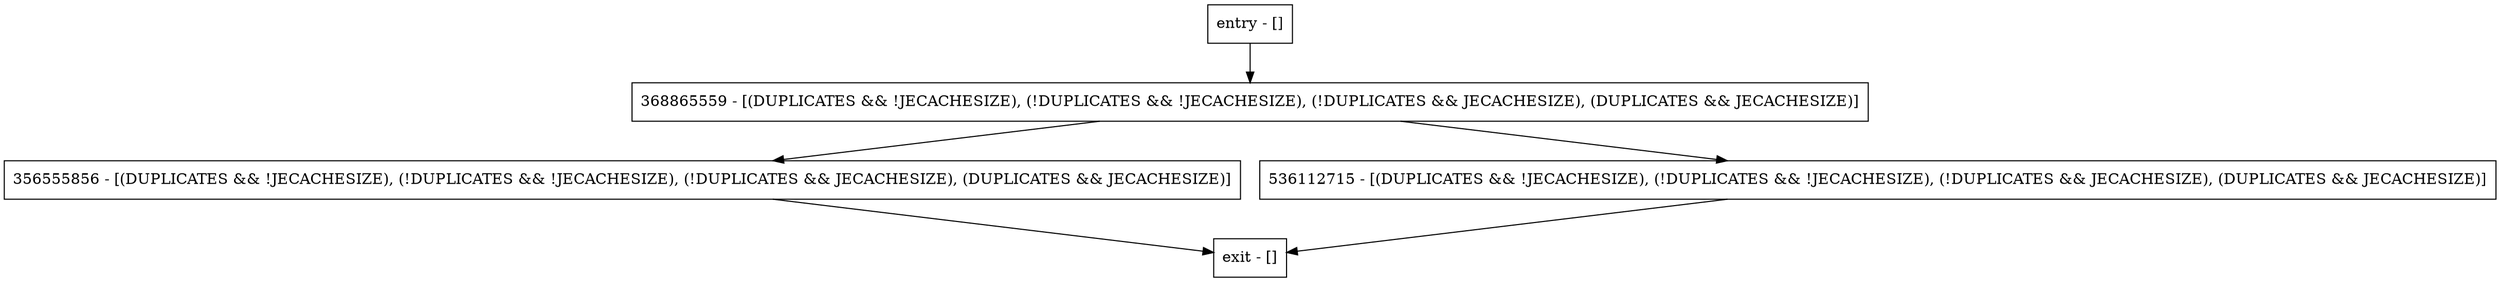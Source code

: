 digraph getSize {
node [shape=record];
entry [label="entry - []"];
exit [label="exit - []"];
368865559 [label="368865559 - [(DUPLICATES && !JECACHESIZE), (!DUPLICATES && !JECACHESIZE), (!DUPLICATES && JECACHESIZE), (DUPLICATES && JECACHESIZE)]"];
356555856 [label="356555856 - [(DUPLICATES && !JECACHESIZE), (!DUPLICATES && !JECACHESIZE), (!DUPLICATES && JECACHESIZE), (DUPLICATES && JECACHESIZE)]"];
536112715 [label="536112715 - [(DUPLICATES && !JECACHESIZE), (!DUPLICATES && !JECACHESIZE), (!DUPLICATES && JECACHESIZE), (DUPLICATES && JECACHESIZE)]"];
entry;
exit;
entry -> 368865559;
368865559 -> 356555856;
368865559 -> 536112715;
356555856 -> exit;
536112715 -> exit;
}
